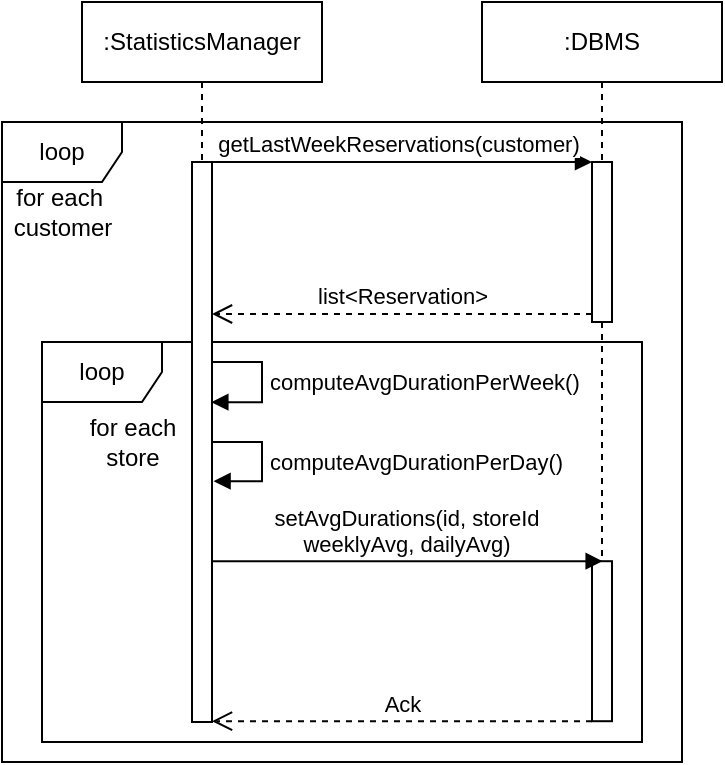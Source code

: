 <mxfile version="13.9.9" type="device"><diagram id="3pW1_D6fCtugZRDtGMTi" name="Page-1"><mxGraphModel dx="434" dy="338" grid="1" gridSize="10" guides="1" tooltips="1" connect="1" arrows="1" fold="1" page="1" pageScale="1" pageWidth="827" pageHeight="1169" math="0" shadow="0"><root><mxCell id="0"/><mxCell id="1" parent="0"/><mxCell id="AY6mo7_8ygVgfGTG42SY-10" value="loop" style="shape=umlFrame;whiteSpace=wrap;html=1;" parent="1" vertex="1"><mxGeometry y="100" width="340" height="320" as="geometry"/></mxCell><mxCell id="F9-xO_RXYi0I0V7JhBpZ-1" value="loop" style="shape=umlFrame;whiteSpace=wrap;html=1;" parent="1" vertex="1"><mxGeometry x="20" y="210" width="300" height="200" as="geometry"/></mxCell><mxCell id="AY6mo7_8ygVgfGTG42SY-2" value=":StatisticsManager" style="shape=umlLifeline;perimeter=lifelinePerimeter;whiteSpace=wrap;html=1;container=1;collapsible=0;recursiveResize=0;outlineConnect=0;" parent="1" vertex="1"><mxGeometry x="40" y="40" width="120" height="300" as="geometry"/></mxCell><mxCell id="AY6mo7_8ygVgfGTG42SY-3" value=":DBMS" style="shape=umlLifeline;perimeter=lifelinePerimeter;whiteSpace=wrap;html=1;container=1;collapsible=0;recursiveResize=0;outlineConnect=0;" parent="1" vertex="1"><mxGeometry x="240" y="40" width="120" height="360" as="geometry"/></mxCell><mxCell id="AY6mo7_8ygVgfGTG42SY-7" value="" style="html=1;points=[];perimeter=orthogonalPerimeter;" parent="AY6mo7_8ygVgfGTG42SY-3" vertex="1"><mxGeometry x="55" y="80" width="10" height="80" as="geometry"/></mxCell><mxCell id="AY6mo7_8ygVgfGTG42SY-18" value="" style="html=1;points=[];perimeter=orthogonalPerimeter;" parent="AY6mo7_8ygVgfGTG42SY-3" vertex="1"><mxGeometry x="55" y="279.6" width="10" height="80" as="geometry"/></mxCell><mxCell id="AY6mo7_8ygVgfGTG42SY-8" value="getLastWeekReservations(customer)" style="html=1;verticalAlign=bottom;endArrow=block;entryX=0;entryY=0;" parent="1" source="AY6mo7_8ygVgfGTG42SY-2" target="AY6mo7_8ygVgfGTG42SY-7" edge="1"><mxGeometry relative="1" as="geometry"><mxPoint x="225" y="120" as="sourcePoint"/></mxGeometry></mxCell><mxCell id="AY6mo7_8ygVgfGTG42SY-9" value="list&amp;lt;Reservation&amp;gt;" style="html=1;verticalAlign=bottom;endArrow=open;dashed=1;endSize=8;exitX=0;exitY=0.95;" parent="1" source="AY6mo7_8ygVgfGTG42SY-7" target="AY6mo7_8ygVgfGTG42SY-12" edge="1"><mxGeometry relative="1" as="geometry"><mxPoint x="100" y="198" as="targetPoint"/></mxGeometry></mxCell><mxCell id="AY6mo7_8ygVgfGTG42SY-11" value="for each&amp;nbsp;&lt;br&gt;customer" style="text;html=1;align=center;verticalAlign=middle;resizable=0;points=[];autosize=1;" parent="1" vertex="1"><mxGeometry y="130" width="60" height="30" as="geometry"/></mxCell><mxCell id="AY6mo7_8ygVgfGTG42SY-12" value="" style="html=1;points=[];perimeter=orthogonalPerimeter;" parent="1" vertex="1"><mxGeometry x="95" y="120" width="10" height="280" as="geometry"/></mxCell><mxCell id="AY6mo7_8ygVgfGTG42SY-14" value="computeAvgDurationPerWeek()" style="edgeStyle=orthogonalEdgeStyle;html=1;align=left;spacingLeft=2;endArrow=block;rounded=0;entryX=0.967;entryY=0.429;entryDx=0;entryDy=0;entryPerimeter=0;" parent="1" target="AY6mo7_8ygVgfGTG42SY-12" edge="1"><mxGeometry relative="1" as="geometry"><mxPoint x="105" y="220" as="sourcePoint"/><Array as="points"><mxPoint x="130" y="220"/><mxPoint x="130" y="240"/></Array><mxPoint x="110" y="240" as="targetPoint"/></mxGeometry></mxCell><mxCell id="AY6mo7_8ygVgfGTG42SY-17" value="setAvgDurations(id, storeId&lt;br&gt;weeklyAvg, dailyAvg)" style="html=1;verticalAlign=bottom;endArrow=block;entryX=0;entryY=0;" parent="1" edge="1"><mxGeometry relative="1" as="geometry"><mxPoint x="104.997" y="319.6" as="sourcePoint"/><mxPoint x="300.33" y="319.6" as="targetPoint"/></mxGeometry></mxCell><mxCell id="AY6mo7_8ygVgfGTG42SY-19" value="Ack" style="html=1;verticalAlign=bottom;endArrow=open;dashed=1;endSize=8;exitX=0;exitY=0.95;" parent="1" edge="1"><mxGeometry relative="1" as="geometry"><mxPoint x="105" y="399.6" as="targetPoint"/><mxPoint x="295" y="399.6" as="sourcePoint"/></mxGeometry></mxCell><mxCell id="F9-xO_RXYi0I0V7JhBpZ-2" value="for each&lt;br&gt;store" style="text;html=1;align=center;verticalAlign=middle;resizable=0;points=[];autosize=1;" parent="1" vertex="1"><mxGeometry x="35" y="245" width="60" height="30" as="geometry"/></mxCell><mxCell id="F9-xO_RXYi0I0V7JhBpZ-3" value="computeAvgDurationPerDay()" style="edgeStyle=orthogonalEdgeStyle;html=1;align=left;spacingLeft=2;endArrow=block;rounded=0;entryX=1.078;entryY=0.57;entryDx=0;entryDy=0;entryPerimeter=0;" parent="1" target="AY6mo7_8ygVgfGTG42SY-12" edge="1"><mxGeometry relative="1" as="geometry"><mxPoint x="105" y="260" as="sourcePoint"/><Array as="points"><mxPoint x="130" y="260"/><mxPoint x="130" y="280"/></Array><mxPoint x="110" y="280" as="targetPoint"/></mxGeometry></mxCell></root></mxGraphModel></diagram></mxfile>